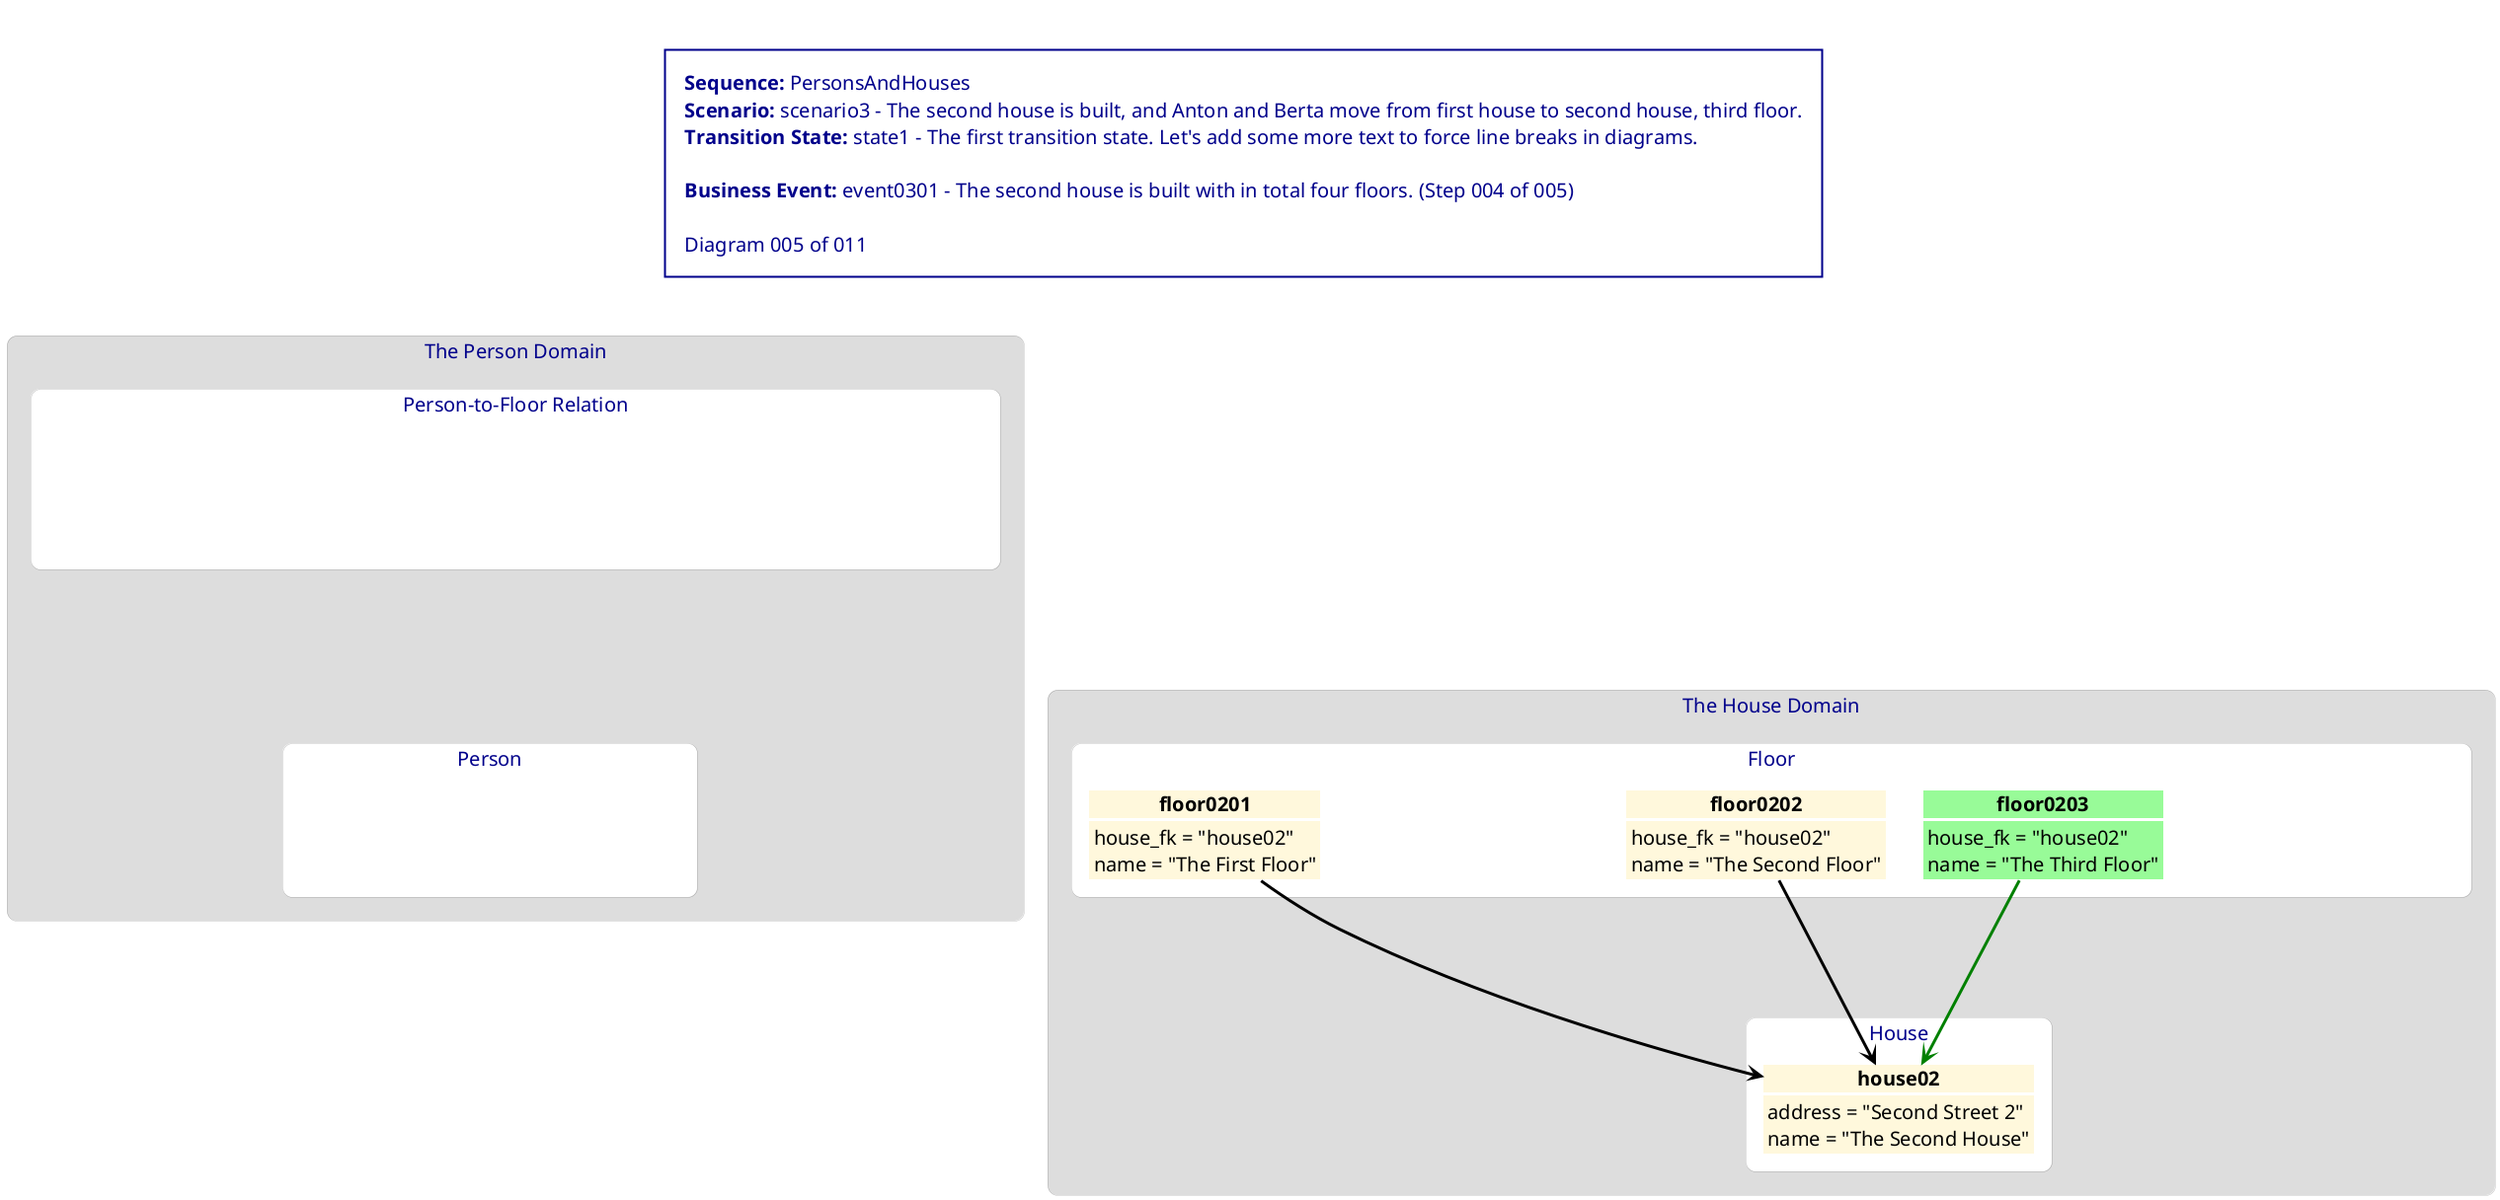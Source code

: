 @startuml PersonsAndHouses_scenario3_state1_005_event0301_004

<style>
    Shadowing false
    Rectangle {
        FontSize 18
        FontStyle bold
        HorizontalAlignment left
        LineThickness 0
        RoundCorner 20
    }
    Object {
        FontSize 20
        FontStyle normal
        HorizontalAlignment left
        LineColor white
        LineThickness 3
        RoundCorner 20
    }
    Arrow {
        LineThickness 3
    }
    Title {
        BackgroundColor white
        FontColor darkblue
        FontSize 20
        FontStyle normal
        HorizontalAlignment left
        LineColor darkblue
        LineThickness 2
        Margin 50
        Padding 20
    }
</style>

title \
<b>Sequence:</b> PersonsAndHouses\n\
<b>Scenario:</b> scenario3 - The second house is built, and Anton and Berta move from first house to second house, third floor.\n\
<b>Transition State:</b> state1 - The first transition state. Let's add some more text to force line breaks in diagrams.\n\n\
<b>Business Event:</b> event0301 - The second house is built with in total four floors. (Step 004 of 005)\n\n\
Diagram 005 of 011

rectangle "The House Domain" as housedomain #DDDDDD {
    rectangle "Floor" as housedomain_floorclass #white {
        object "<color:white><b>floor0101</b></color>" as housedomain_floorclass_floor0101 #white {
            <color:white>house_fk = "house01"</color>
            <color:white>name = "The First Floor"</color>
        }
        object "<color:black><b>floor0201</b></color>" as housedomain_floorclass_floor0201 #cornsilk {
            <color:black>house_fk = "house02"</color>
            <color:black>name = "The First Floor"</color>
        }
        object "<color:black><b>floor0202</b></color>" as housedomain_floorclass_floor0202 #cornsilk {
            <color:black>house_fk = "house02"</color>
            <color:black>name = "The Second Floor"</color>
        }
        object "<color:black><b>floor0203</b></color>" as housedomain_floorclass_floor0203 #palegreen {
            <color:black>house_fk = "house02"</color>
            <color:black>name = "The Third Floor"</color>
        }
        object "<color:white><b>floor0204</b></color>" as housedomain_floorclass_floor0204 #white {
            <color:white>house_fk = "house02"</color>
            <color:white>name = "The Fourth Floor"</color>
        }
    }
    rectangle "House" as housedomain_houseclass #white {
        object "<color:black><b>house02</b></color>" as housedomain_houseclass_house02 #cornsilk {
            <color:black>address = "Second Street 2"</color>
            <color:black>name = "The Second House"</color>
        }
    }
}
rectangle "The Person Domain" as persondomain #DDDDDD {
    rectangle "Person-to-Floor Relation" as persondomain_p2fclass #white {
        object "<color:white><b>p2f01</b></color>" as persondomain_p2fclass_p2f01 #white {
            <color:white>floor_fk = "floor0101"</color>
            <color:white>person_fk = "anton"</color>
            <color:white>type = "tenant"</color>
        }
        object "<color:white><b>p2f02</b></color>" as persondomain_p2fclass_p2f02 #white {
            <color:white>floor_fk = "floor0101"</color>
            <color:white>person_fk = "berta"</color>
            <color:white>type = "tenant"</color>
        }
        object "<color:white><b>p2f03</b></color>" as persondomain_p2fclass_p2f03 #white {
            <color:white>floor_fk = "floor0203"</color>
            <color:white>person_fk = "anton"</color>
            <color:white>type = "tenant"</color>
        }
        object "<color:white><b>p2f04</b></color>" as persondomain_p2fclass_p2f04 #white {
            <color:white>floor_fk = "floor0203"</color>
            <color:white>person_fk = "berta"</color>
            <color:white>type = "tenant"</color>
        }
    }
    rectangle "Person" as persondomain_personclass #white {
        object "<color:white><b>anton</b></color>" as persondomain_personclass_anton #white {
            <color:white>age = "23"</color>
            <color:white>name = "Anton A"</color>
        }
        object "<color:white><b>berta</b></color>" as persondomain_personclass_berta #white {
            <color:white>age = "34"</color>
            <color:white>name = "Berta B"</color>
        }
    }
}

housedomain_floorclass_floor0201 ----> housedomain_houseclass_house02 #black
housedomain_floorclass_floor0202 ----> housedomain_houseclass_house02 #black
housedomain_floorclass_floor0203 ----> housedomain_houseclass_house02 #green
housedomain_floorclass_floor0204 --[hidden]--> housedomain_houseclass_house02
persondomain_p2fclass_p2f01 --[hidden]--> housedomain_floorclass_floor0101
persondomain_p2fclass_p2f01 --[hidden]--> persondomain_personclass_anton
persondomain_p2fclass_p2f02 --[hidden]--> housedomain_floorclass_floor0101
persondomain_p2fclass_p2f02 --[hidden]--> persondomain_personclass_berta
persondomain_p2fclass_p2f03 --[hidden]--> housedomain_floorclass_floor0203
persondomain_p2fclass_p2f03 --[hidden]--> persondomain_personclass_anton
persondomain_p2fclass_p2f04 --[hidden]--> housedomain_floorclass_floor0203
persondomain_p2fclass_p2f04 --[hidden]--> persondomain_personclass_berta

@enduml
